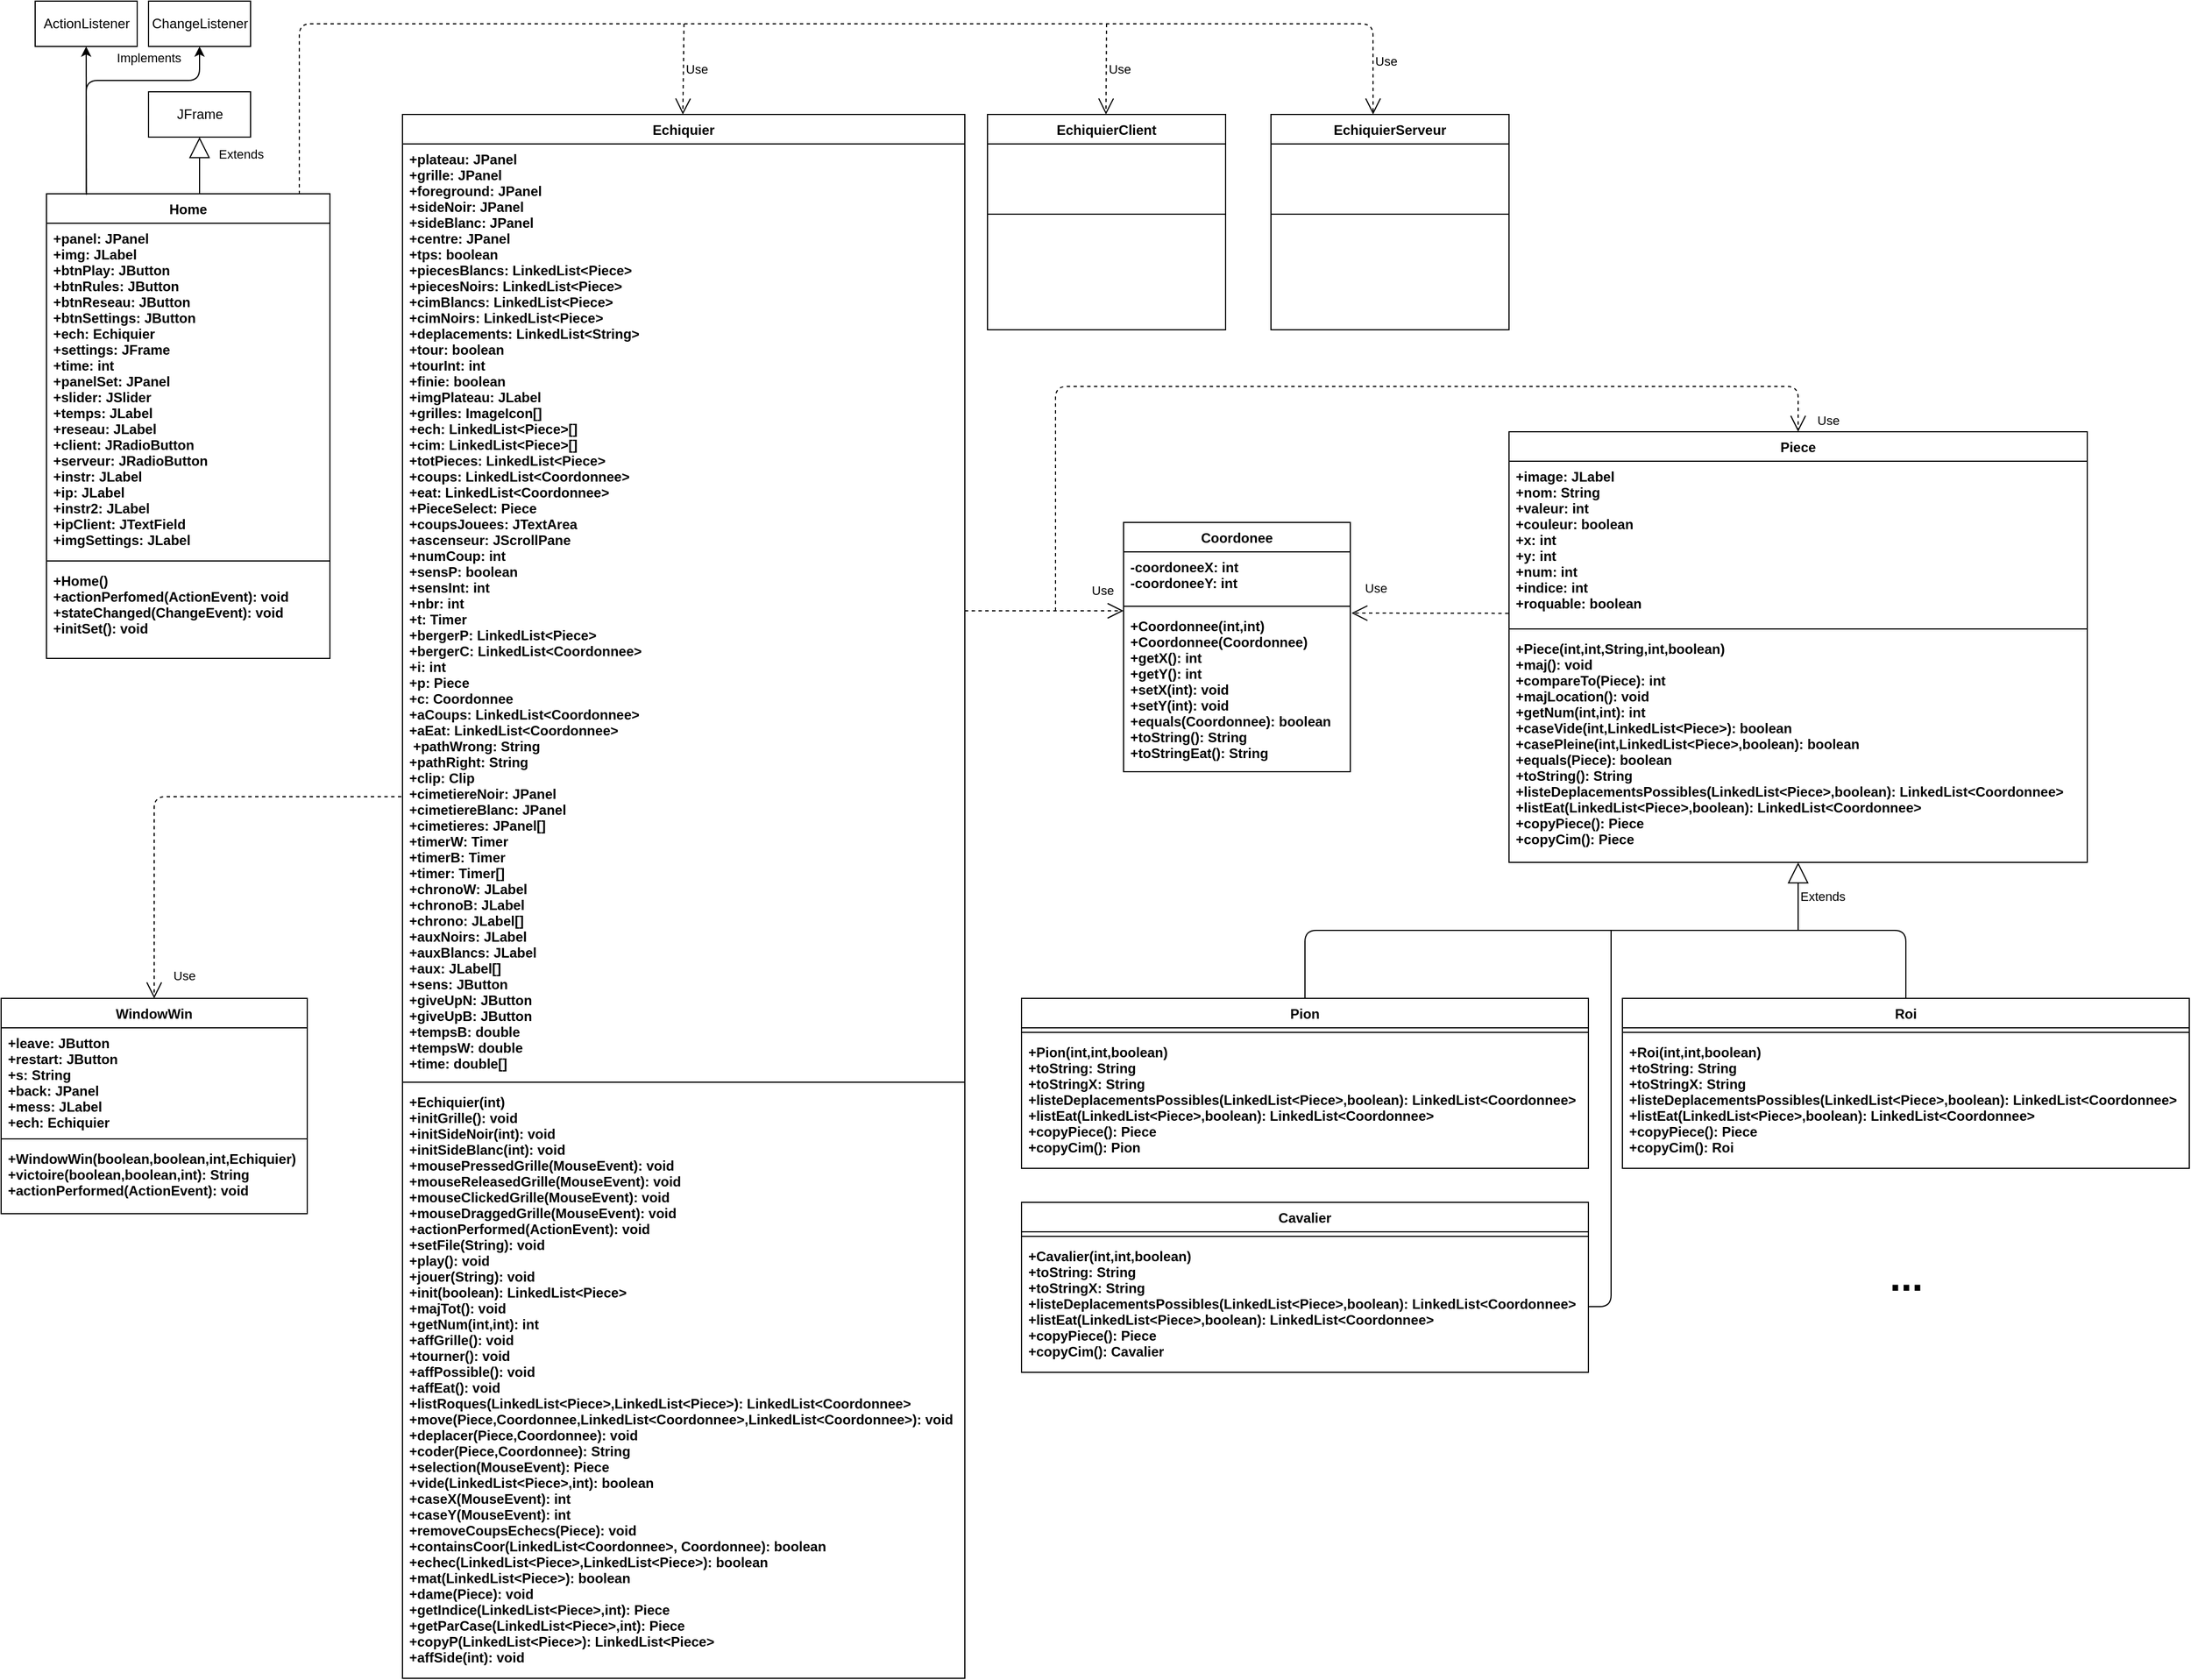 <mxfile version="13.1.3" type="device"><diagram id="C5RBs43oDa-KdzZeNtuy" name="Page-1"><mxGraphModel dx="2370" dy="2877" grid="1" gridSize="10" guides="1" tooltips="1" connect="1" arrows="1" fold="1" page="1" pageScale="1" pageWidth="827" pageHeight="1169" math="0" shadow="0"><root><mxCell id="WIyWlLk6GJQsqaUBKTNV-0"/><mxCell id="WIyWlLk6GJQsqaUBKTNV-1" parent="WIyWlLk6GJQsqaUBKTNV-0"/><mxCell id="EvKyKtrYnLj9LfoDnFla-3" value="Echiquier" style="swimlane;fontStyle=1;align=center;verticalAlign=top;childLayout=stackLayout;horizontal=1;startSize=26;horizontalStack=0;resizeParent=1;resizeLast=0;collapsible=1;marginBottom=0;rounded=0;shadow=0;strokeWidth=1;" vertex="1" parent="WIyWlLk6GJQsqaUBKTNV-1"><mxGeometry x="414" y="40" width="496" height="1380" as="geometry"><mxRectangle x="550" y="140" width="160" height="26" as="alternateBounds"/></mxGeometry></mxCell><mxCell id="EvKyKtrYnLj9LfoDnFla-4" value="+plateau: JPanel&#10;+grille: JPanel&#10;+foreground: JPanel&#10;+sideNoir: JPanel&#10;+sideBlanc: JPanel&#10;+centre: JPanel&#10;+tps: boolean&#10;+piecesBlancs: LinkedList&lt;Piece&gt;&#10;+piecesNoirs: LinkedList&lt;Piece&gt;&#10;+cimBlancs: LinkedList&lt;Piece&gt;&#10;+cimNoirs: LinkedList&lt;Piece&gt;&#10;+deplacements: LinkedList&lt;String&gt;&#10;+tour: boolean&#10;+tourInt: int&#10;+finie: boolean&#10;+imgPlateau: JLabel&#10;+grilles: ImageIcon[]&#10;+ech: LinkedList&lt;Piece&gt;[]&#10;+cim: LinkedList&lt;Piece&gt;[]&#10;+totPieces: LinkedList&lt;Piece&gt;&#10;+coups: LinkedList&lt;Coordonnee&gt;&#10;+eat: LinkedList&lt;Coordonnee&gt;&#10;+PieceSelect: Piece&#10;+coupsJouees: JTextArea&#10;+ascenseur: JScrollPane&#10;+numCoup: int&#10;+sensP: boolean&#10;+sensInt: int&#10;+nbr: int&#10;+t: Timer&#10;+bergerP: LinkedList&lt;Piece&gt;&#10;+bergerC: LinkedList&lt;Coordonnee&gt;&#10;+i: int&#10;+p: Piece&#10;+c: Coordonnee&#10;+aCoups: LinkedList&lt;Coordonnee&gt;&#10;+aEat: LinkedList&lt;Coordonnee&gt;&#10; +pathWrong: String&#10;+pathRight: String&#10;+clip: Clip&#10;+cimetiereNoir: JPanel&#10;+cimetiereBlanc: JPanel&#10;+cimetieres: JPanel[]&#10;+timerW: Timer&#10;+timerB: Timer&#10;+timer: Timer[]&#10;+chronoW: JLabel&#10;+chronoB: JLabel&#10;+chrono: JLabel[]&#10;+auxNoirs: JLabel&#10;+auxBlancs: JLabel&#10;+aux: JLabel[]&#10;+sens: JButton&#10;+giveUpN: JButton&#10;+giveUpB: JButton&#10;+tempsB: double&#10;+tempsW: double&#10;+time: double[]" style="text;align=left;verticalAlign=top;spacingLeft=4;spacingRight=4;overflow=hidden;rotatable=0;points=[[0,0.5],[1,0.5]];portConstraint=eastwest;fontStyle=1" vertex="1" parent="EvKyKtrYnLj9LfoDnFla-3"><mxGeometry y="26" width="496" height="824" as="geometry"/></mxCell><mxCell id="EvKyKtrYnLj9LfoDnFla-5" value="" style="line;html=1;strokeWidth=1;align=left;verticalAlign=middle;spacingTop=-1;spacingLeft=3;spacingRight=3;rotatable=0;labelPosition=right;points=[];portConstraint=eastwest;fontStyle=1" vertex="1" parent="EvKyKtrYnLj9LfoDnFla-3"><mxGeometry y="850" width="496" height="8" as="geometry"/></mxCell><mxCell id="EvKyKtrYnLj9LfoDnFla-6" value="+Echiquier(int)&#10;+initGrille(): void&#10;+initSideNoir(int): void&#10;+initSideBlanc(int): void&#10;+mousePressedGrille(MouseEvent): void&#10;+mouseReleasedGrille(MouseEvent): void&#10;+mouseClickedGrille(MouseEvent): void&#10;+mouseDraggedGrille(MouseEvent): void&#10;+actionPerformed(ActionEvent): void&#10;+setFile(String): void&#10;+play(): void&#10;+jouer(String): void&#10;+init(boolean): LinkedList&lt;Piece&gt;&#10;+majTot(): void&#10;+getNum(int,int): int&#10;+affGrille(): void&#10;+tourner(): void&#10;+affPossible(): void&#10;+affEat(): void&#10;+listRoques(LinkedList&lt;Piece&gt;,LinkedList&lt;Piece&gt;): LinkedList&lt;Coordonnee&gt;&#10;+move(Piece,Coordonnee,LinkedList&lt;Coordonnee&gt;,LinkedList&lt;Coordonnee&gt;): void&#10;+deplacer(Piece,Coordonnee): void&#10;+coder(Piece,Coordonnee): String&#10;+selection(MouseEvent): Piece&#10;+vide(LinkedList&lt;Piece&gt;,int): boolean&#10;+caseX(MouseEvent): int&#10;+caseY(MouseEvent): int&#10;+removeCoupsEchecs(Piece): void&#10;+containsCoor(LinkedList&lt;Coordonnee&gt;, Coordonnee): boolean&#10;+echec(LinkedList&lt;Piece&gt;,LinkedList&lt;Piece&gt;): boolean&#10;+mat(LinkedList&lt;Piece&gt;): boolean&#10;+dame(Piece): void&#10;+getIndice(LinkedList&lt;Piece&gt;,int): Piece&#10;+getParCase(LinkedList&lt;Piece&gt;,int): Piece&#10;+copyP(LinkedList&lt;Piece&gt;): LinkedList&lt;Piece&gt;&#10;+affSide(int): void" style="text;align=left;verticalAlign=top;spacingLeft=4;spacingRight=4;overflow=hidden;rotatable=0;points=[[0,0.5],[1,0.5]];portConstraint=eastwest;fontStyle=1" vertex="1" parent="EvKyKtrYnLj9LfoDnFla-3"><mxGeometry y="858" width="496" height="512" as="geometry"/></mxCell><mxCell id="EvKyKtrYnLj9LfoDnFla-8" style="edgeStyle=orthogonalEdgeStyle;rounded=0;orthogonalLoop=1;jettySize=auto;html=1;exitX=1;exitY=0.5;exitDx=0;exitDy=0;fontStyle=1" edge="1" parent="EvKyKtrYnLj9LfoDnFla-3" source="EvKyKtrYnLj9LfoDnFla-6" target="EvKyKtrYnLj9LfoDnFla-6"><mxGeometry relative="1" as="geometry"/></mxCell><mxCell id="EvKyKtrYnLj9LfoDnFla-10" value="EchiquierClient" style="swimlane;fontStyle=1;align=center;verticalAlign=top;childLayout=stackLayout;horizontal=1;startSize=26;horizontalStack=0;resizeParent=1;resizeLast=0;collapsible=1;marginBottom=0;rounded=0;shadow=0;strokeWidth=1;" vertex="1" parent="WIyWlLk6GJQsqaUBKTNV-1"><mxGeometry x="930" y="40" width="210" height="190" as="geometry"><mxRectangle x="550" y="140" width="160" height="26" as="alternateBounds"/></mxGeometry></mxCell><mxCell id="EvKyKtrYnLj9LfoDnFla-12" value="" style="line;html=1;strokeWidth=1;align=left;verticalAlign=middle;spacingTop=-1;spacingLeft=3;spacingRight=3;rotatable=0;labelPosition=right;points=[];portConstraint=eastwest;fontStyle=1" vertex="1" parent="EvKyKtrYnLj9LfoDnFla-10"><mxGeometry y="26" width="210" height="124" as="geometry"/></mxCell><mxCell id="EvKyKtrYnLj9LfoDnFla-15" value="EchiquierServeur" style="swimlane;fontStyle=1;align=center;verticalAlign=top;childLayout=stackLayout;horizontal=1;startSize=26;horizontalStack=0;resizeParent=1;resizeLast=0;collapsible=1;marginBottom=0;rounded=0;shadow=0;strokeWidth=1;" vertex="1" parent="WIyWlLk6GJQsqaUBKTNV-1"><mxGeometry x="1180" y="40" width="210" height="190" as="geometry"><mxRectangle x="550" y="140" width="160" height="26" as="alternateBounds"/></mxGeometry></mxCell><mxCell id="EvKyKtrYnLj9LfoDnFla-16" value="" style="line;html=1;strokeWidth=1;align=left;verticalAlign=middle;spacingTop=-1;spacingLeft=3;spacingRight=3;rotatable=0;labelPosition=right;points=[];portConstraint=eastwest;fontStyle=1" vertex="1" parent="EvKyKtrYnLj9LfoDnFla-15"><mxGeometry y="26" width="210" height="124" as="geometry"/></mxCell><mxCell id="EvKyKtrYnLj9LfoDnFla-32" value="WindowWin" style="swimlane;fontStyle=1;align=center;verticalAlign=top;childLayout=stackLayout;horizontal=1;startSize=26;horizontalStack=0;resizeParent=1;resizeLast=0;collapsible=1;marginBottom=0;rounded=0;shadow=0;strokeWidth=1;" vertex="1" parent="WIyWlLk6GJQsqaUBKTNV-1"><mxGeometry x="60" y="820" width="270" height="190" as="geometry"><mxRectangle x="550" y="140" width="160" height="26" as="alternateBounds"/></mxGeometry></mxCell><mxCell id="EvKyKtrYnLj9LfoDnFla-33" value="+leave: JButton&#10;+restart: JButton&#10;+s: String&#10;+back: JPanel&#10;+mess: JLabel&#10;+ech: Echiquier" style="text;align=left;verticalAlign=top;spacingLeft=4;spacingRight=4;overflow=hidden;rotatable=0;points=[[0,0.5],[1,0.5]];portConstraint=eastwest;fontStyle=1" vertex="1" parent="EvKyKtrYnLj9LfoDnFla-32"><mxGeometry y="26" width="270" height="94" as="geometry"/></mxCell><mxCell id="EvKyKtrYnLj9LfoDnFla-34" value="" style="line;html=1;strokeWidth=1;align=left;verticalAlign=middle;spacingTop=-1;spacingLeft=3;spacingRight=3;rotatable=0;labelPosition=right;points=[];portConstraint=eastwest;fontStyle=1" vertex="1" parent="EvKyKtrYnLj9LfoDnFla-32"><mxGeometry y="120" width="270" height="8" as="geometry"/></mxCell><mxCell id="EvKyKtrYnLj9LfoDnFla-35" value="+WindowWin(boolean,boolean,int,Echiquier)&#10;+victoire(boolean,boolean,int): String&#10;+actionPerformed(ActionEvent): void" style="text;align=left;verticalAlign=top;spacingLeft=4;spacingRight=4;overflow=hidden;rotatable=0;points=[[0,0.5],[1,0.5]];portConstraint=eastwest;fontStyle=1" vertex="1" parent="EvKyKtrYnLj9LfoDnFla-32"><mxGeometry y="128" width="270" height="62" as="geometry"/></mxCell><mxCell id="EvKyKtrYnLj9LfoDnFla-40" value="Piece" style="swimlane;fontStyle=1;align=center;verticalAlign=top;childLayout=stackLayout;horizontal=1;startSize=26;horizontalStack=0;resizeParent=1;resizeLast=0;collapsible=1;marginBottom=0;rounded=0;shadow=0;strokeWidth=1;" vertex="1" parent="WIyWlLk6GJQsqaUBKTNV-1"><mxGeometry x="1390" y="320" width="510" height="380" as="geometry"><mxRectangle x="550" y="140" width="160" height="26" as="alternateBounds"/></mxGeometry></mxCell><mxCell id="EvKyKtrYnLj9LfoDnFla-41" value="+image: JLabel&#10;+nom: String&#10;+valeur: int&#10;+couleur: boolean&#10;+x: int&#10;+y: int&#10;+num: int&#10;+indice: int&#10;+roquable: boolean" style="text;align=left;verticalAlign=top;spacingLeft=4;spacingRight=4;overflow=hidden;rotatable=0;points=[[0,0.5],[1,0.5]];portConstraint=eastwest;fontStyle=1" vertex="1" parent="EvKyKtrYnLj9LfoDnFla-40"><mxGeometry y="26" width="510" height="144" as="geometry"/></mxCell><mxCell id="EvKyKtrYnLj9LfoDnFla-42" value="" style="line;html=1;strokeWidth=1;align=left;verticalAlign=middle;spacingTop=-1;spacingLeft=3;spacingRight=3;rotatable=0;labelPosition=right;points=[];portConstraint=eastwest;fontStyle=1" vertex="1" parent="EvKyKtrYnLj9LfoDnFla-40"><mxGeometry y="170" width="510" height="8" as="geometry"/></mxCell><mxCell id="EvKyKtrYnLj9LfoDnFla-43" value="+Piece(int,int,String,int,boolean)&#10;+maj(): void&#10;+compareTo(Piece): int&#10;+majLocation(): void&#10;+getNum(int,int): int&#10;+caseVide(int,LinkedList&lt;Piece&gt;): boolean&#10;+casePleine(int,LinkedList&lt;Piece&gt;,boolean): boolean&#10;+equals(Piece): boolean&#10;+toString(): String&#10;+listeDeplacementsPossibles(LinkedList&lt;Piece&gt;,boolean): LinkedList&lt;Coordonnee&gt;&#10;+listEat(LinkedList&lt;Piece&gt;,boolean): LinkedList&lt;Coordonnee&gt;&#10;+copyPiece(): Piece&#10;+copyCim(): Piece" style="text;align=left;verticalAlign=top;spacingLeft=4;spacingRight=4;overflow=hidden;rotatable=0;points=[[0,0.5],[1,0.5]];portConstraint=eastwest;fontStyle=1" vertex="1" parent="EvKyKtrYnLj9LfoDnFla-40"><mxGeometry y="178" width="510" height="192" as="geometry"/></mxCell><mxCell id="EvKyKtrYnLj9LfoDnFla-44" value="Pion" style="swimlane;fontStyle=1;align=center;verticalAlign=top;childLayout=stackLayout;horizontal=1;startSize=26;horizontalStack=0;resizeParent=1;resizeLast=0;collapsible=1;marginBottom=0;rounded=0;shadow=0;strokeWidth=1;" vertex="1" parent="WIyWlLk6GJQsqaUBKTNV-1"><mxGeometry x="960" y="820" width="500" height="150" as="geometry"><mxRectangle x="550" y="140" width="160" height="26" as="alternateBounds"/></mxGeometry></mxCell><mxCell id="EvKyKtrYnLj9LfoDnFla-46" value="" style="line;html=1;strokeWidth=1;align=left;verticalAlign=middle;spacingTop=-1;spacingLeft=3;spacingRight=3;rotatable=0;labelPosition=right;points=[];portConstraint=eastwest;fontStyle=1" vertex="1" parent="EvKyKtrYnLj9LfoDnFla-44"><mxGeometry y="26" width="500" height="8" as="geometry"/></mxCell><mxCell id="EvKyKtrYnLj9LfoDnFla-47" value="+Pion(int,int,boolean)&#10;+toString: String&#10;+toStringX: String&#10;+listeDeplacementsPossibles(LinkedList&lt;Piece&gt;,boolean): LinkedList&lt;Coordonnee&gt;&#10;+listEat(LinkedList&lt;Piece&gt;,boolean): LinkedList&lt;Coordonnee&gt;&#10;+copyPiece(): Piece&#10;+copyCim(): Pion" style="text;align=left;verticalAlign=top;spacingLeft=4;spacingRight=4;overflow=hidden;rotatable=0;points=[[0,0.5],[1,0.5]];portConstraint=eastwest;fontStyle=1" vertex="1" parent="EvKyKtrYnLj9LfoDnFla-44"><mxGeometry y="34" width="500" height="116" as="geometry"/></mxCell><mxCell id="EvKyKtrYnLj9LfoDnFla-48" value="Roi" style="swimlane;fontStyle=1;align=center;verticalAlign=top;childLayout=stackLayout;horizontal=1;startSize=26;horizontalStack=0;resizeParent=1;resizeLast=0;collapsible=1;marginBottom=0;rounded=0;shadow=0;strokeWidth=1;" vertex="1" parent="WIyWlLk6GJQsqaUBKTNV-1"><mxGeometry x="1490" y="820" width="500" height="150" as="geometry"><mxRectangle x="550" y="140" width="160" height="26" as="alternateBounds"/></mxGeometry></mxCell><mxCell id="EvKyKtrYnLj9LfoDnFla-49" value="" style="line;html=1;strokeWidth=1;align=left;verticalAlign=middle;spacingTop=-1;spacingLeft=3;spacingRight=3;rotatable=0;labelPosition=right;points=[];portConstraint=eastwest;fontStyle=1" vertex="1" parent="EvKyKtrYnLj9LfoDnFla-48"><mxGeometry y="26" width="500" height="8" as="geometry"/></mxCell><mxCell id="EvKyKtrYnLj9LfoDnFla-50" value="+Roi(int,int,boolean)&#10;+toString: String&#10;+toStringX: String&#10;+listeDeplacementsPossibles(LinkedList&lt;Piece&gt;,boolean): LinkedList&lt;Coordonnee&gt;&#10;+listEat(LinkedList&lt;Piece&gt;,boolean): LinkedList&lt;Coordonnee&gt;&#10;+copyPiece(): Piece&#10;+copyCim(): Roi" style="text;align=left;verticalAlign=top;spacingLeft=4;spacingRight=4;overflow=hidden;rotatable=0;points=[[0,0.5],[1,0.5]];portConstraint=eastwest;fontStyle=1" vertex="1" parent="EvKyKtrYnLj9LfoDnFla-48"><mxGeometry y="34" width="500" height="116" as="geometry"/></mxCell><mxCell id="EvKyKtrYnLj9LfoDnFla-51" value="Cavalier" style="swimlane;fontStyle=1;align=center;verticalAlign=top;childLayout=stackLayout;horizontal=1;startSize=26;horizontalStack=0;resizeParent=1;resizeLast=0;collapsible=1;marginBottom=0;rounded=0;shadow=0;strokeWidth=1;" vertex="1" parent="WIyWlLk6GJQsqaUBKTNV-1"><mxGeometry x="960" y="1000" width="500" height="150" as="geometry"><mxRectangle x="550" y="140" width="160" height="26" as="alternateBounds"/></mxGeometry></mxCell><mxCell id="EvKyKtrYnLj9LfoDnFla-52" value="" style="line;html=1;strokeWidth=1;align=left;verticalAlign=middle;spacingTop=-1;spacingLeft=3;spacingRight=3;rotatable=0;labelPosition=right;points=[];portConstraint=eastwest;fontStyle=1" vertex="1" parent="EvKyKtrYnLj9LfoDnFla-51"><mxGeometry y="26" width="500" height="8" as="geometry"/></mxCell><mxCell id="EvKyKtrYnLj9LfoDnFla-53" value="+Cavalier(int,int,boolean)&#10;+toString: String&#10;+toStringX: String&#10;+listeDeplacementsPossibles(LinkedList&lt;Piece&gt;,boolean): LinkedList&lt;Coordonnee&gt;&#10;+listEat(LinkedList&lt;Piece&gt;,boolean): LinkedList&lt;Coordonnee&gt;&#10;+copyPiece(): Piece&#10;+copyCim(): Cavalier" style="text;align=left;verticalAlign=top;spacingLeft=4;spacingRight=4;overflow=hidden;rotatable=0;points=[[0,0.5],[1,0.5]];portConstraint=eastwest;fontStyle=1" vertex="1" parent="EvKyKtrYnLj9LfoDnFla-51"><mxGeometry y="34" width="500" height="116" as="geometry"/></mxCell><mxCell id="EvKyKtrYnLj9LfoDnFla-36" value="Coordonee" style="swimlane;fontStyle=1;align=center;verticalAlign=top;childLayout=stackLayout;horizontal=1;startSize=26;horizontalStack=0;resizeParent=1;resizeLast=0;collapsible=1;marginBottom=0;rounded=0;shadow=0;strokeWidth=1;" vertex="1" parent="WIyWlLk6GJQsqaUBKTNV-1"><mxGeometry x="1050" y="400" width="200" height="220" as="geometry"><mxRectangle x="550" y="140" width="160" height="26" as="alternateBounds"/></mxGeometry></mxCell><mxCell id="EvKyKtrYnLj9LfoDnFla-37" value="-coordoneeX: int&#10;-coordoneeY: int" style="text;align=left;verticalAlign=top;spacingLeft=4;spacingRight=4;overflow=hidden;rotatable=0;points=[[0,0.5],[1,0.5]];portConstraint=eastwest;fontStyle=1" vertex="1" parent="EvKyKtrYnLj9LfoDnFla-36"><mxGeometry y="26" width="200" height="44" as="geometry"/></mxCell><mxCell id="EvKyKtrYnLj9LfoDnFla-38" value="" style="line;html=1;strokeWidth=1;align=left;verticalAlign=middle;spacingTop=-1;spacingLeft=3;spacingRight=3;rotatable=0;labelPosition=right;points=[];portConstraint=eastwest;fontStyle=1" vertex="1" parent="EvKyKtrYnLj9LfoDnFla-36"><mxGeometry y="70" width="200" height="8" as="geometry"/></mxCell><mxCell id="EvKyKtrYnLj9LfoDnFla-39" value="+Coordonnee(int,int)&#10;+Coordonnee(Coordonnee)&#10;+getX(): int&#10;+getY(): int&#10;+setX(int): void&#10;+setY(int): void&#10;+equals(Coordonnee): boolean&#10;+toString(): String&#10;+toStringEat(): String" style="text;align=left;verticalAlign=top;spacingLeft=4;spacingRight=4;overflow=hidden;rotatable=0;points=[[0,0.5],[1,0.5]];portConstraint=eastwest;fontStyle=1" vertex="1" parent="EvKyKtrYnLj9LfoDnFla-36"><mxGeometry y="78" width="200" height="142" as="geometry"/></mxCell><mxCell id="EvKyKtrYnLj9LfoDnFla-54" value="Use" style="endArrow=open;endSize=12;dashed=1;html=1;align=left;" edge="1" parent="WIyWlLk6GJQsqaUBKTNV-1"><mxGeometry width="160" relative="1" as="geometry"><mxPoint x="662.29" y="-40" as="sourcePoint"/><mxPoint x="661.29" y="40" as="targetPoint"/></mxGeometry></mxCell><mxCell id="EvKyKtrYnLj9LfoDnFla-55" value="Use" style="endArrow=open;endSize=12;dashed=1;html=1;align=left;entryX=0.429;entryY=0;entryDx=0;entryDy=0;entryPerimeter=0;exitX=0.892;exitY=0.001;exitDx=0;exitDy=0;exitPerimeter=0;" edge="1" parent="WIyWlLk6GJQsqaUBKTNV-1" source="zkfFHV4jXpPFQw0GAbJ--17" target="EvKyKtrYnLj9LfoDnFla-15"><mxGeometry x="0.92" width="160" relative="1" as="geometry"><mxPoint x="353" y="-40" as="sourcePoint"/><mxPoint x="1284.5" y="40" as="targetPoint"/><Array as="points"><mxPoint x="323" y="-40"/><mxPoint x="1270" y="-40"/></Array><mxPoint as="offset"/></mxGeometry></mxCell><mxCell id="EvKyKtrYnLj9LfoDnFla-56" value="Use" style="endArrow=open;endSize=12;dashed=1;html=1;align=left;" edge="1" parent="WIyWlLk6GJQsqaUBKTNV-1"><mxGeometry width="160" relative="1" as="geometry"><mxPoint x="1035" y="-40" as="sourcePoint"/><mxPoint x="1034.5" y="40" as="targetPoint"/></mxGeometry></mxCell><mxCell id="EvKyKtrYnLj9LfoDnFla-71" value="Use" style="endArrow=open;endSize=12;dashed=1;html=1;align=left;entryX=0.5;entryY=0;entryDx=0;entryDy=0;exitX=-0.002;exitY=0.699;exitDx=0;exitDy=0;exitPerimeter=0;" edge="1" parent="WIyWlLk6GJQsqaUBKTNV-1" source="EvKyKtrYnLj9LfoDnFla-4" target="EvKyKtrYnLj9LfoDnFla-32"><mxGeometry x="0.899" y="15" width="160" relative="1" as="geometry"><mxPoint x="90" y="690" as="sourcePoint"/><mxPoint x="250" y="690" as="targetPoint"/><Array as="points"><mxPoint x="195" y="642"/></Array><mxPoint as="offset"/></mxGeometry></mxCell><mxCell id="EvKyKtrYnLj9LfoDnFla-72" value="Use" style="endArrow=open;endSize=12;dashed=1;html=1;align=left;exitX=1;exitY=0.5;exitDx=0;exitDy=0;entryX=0;entryY=0;entryDx=0;entryDy=0;entryPerimeter=0;" edge="1" parent="WIyWlLk6GJQsqaUBKTNV-1" source="EvKyKtrYnLj9LfoDnFla-4" target="EvKyKtrYnLj9LfoDnFla-39"><mxGeometry x="0.571" y="18" width="160" relative="1" as="geometry"><mxPoint x="980" y="450" as="sourcePoint"/><mxPoint x="1140" y="450" as="targetPoint"/><mxPoint as="offset"/></mxGeometry></mxCell><mxCell id="EvKyKtrYnLj9LfoDnFla-73" value="Use" style="endArrow=open;endSize=12;dashed=1;html=1;align=left;entryX=0.5;entryY=0;entryDx=0;entryDy=0;" edge="1" parent="WIyWlLk6GJQsqaUBKTNV-1" target="EvKyKtrYnLj9LfoDnFla-40"><mxGeometry x="0.978" y="15" width="160" relative="1" as="geometry"><mxPoint x="990" y="478" as="sourcePoint"/><mxPoint x="1140" y="450" as="targetPoint"/><Array as="points"><mxPoint x="990" y="460"/><mxPoint x="990" y="280"/><mxPoint x="1645" y="280"/></Array><mxPoint as="offset"/></mxGeometry></mxCell><mxCell id="EvKyKtrYnLj9LfoDnFla-74" value="Use" style="endArrow=open;endSize=12;dashed=1;html=1;align=left;exitX=-0.001;exitY=0.932;exitDx=0;exitDy=0;exitPerimeter=0;" edge="1" parent="WIyWlLk6GJQsqaUBKTNV-1" source="EvKyKtrYnLj9LfoDnFla-41"><mxGeometry x="0.866" y="-22" width="160" relative="1" as="geometry"><mxPoint x="1070" y="450" as="sourcePoint"/><mxPoint x="1251" y="480" as="targetPoint"/><mxPoint as="offset"/></mxGeometry></mxCell><mxCell id="EvKyKtrYnLj9LfoDnFla-77" value="" style="endArrow=none;html=1;align=left;entryX=0.5;entryY=0;entryDx=0;entryDy=0;exitX=0.5;exitY=0;exitDx=0;exitDy=0;" edge="1" parent="WIyWlLk6GJQsqaUBKTNV-1" source="EvKyKtrYnLj9LfoDnFla-44" target="EvKyKtrYnLj9LfoDnFla-48"><mxGeometry width="50" height="50" relative="1" as="geometry"><mxPoint x="1210" y="760" as="sourcePoint"/><mxPoint x="1410" y="690" as="targetPoint"/><Array as="points"><mxPoint x="1210" y="760"/><mxPoint x="1740" y="760"/></Array></mxGeometry></mxCell><mxCell id="EvKyKtrYnLj9LfoDnFla-78" value="" style="endArrow=none;html=1;align=left;entryX=1;entryY=0.5;entryDx=0;entryDy=0;" edge="1" parent="WIyWlLk6GJQsqaUBKTNV-1" target="EvKyKtrYnLj9LfoDnFla-53"><mxGeometry width="50" height="50" relative="1" as="geometry"><mxPoint x="1480" y="760" as="sourcePoint"/><mxPoint x="1490" y="1092" as="targetPoint"/><Array as="points"><mxPoint x="1480" y="1092"/></Array></mxGeometry></mxCell><mxCell id="EvKyKtrYnLj9LfoDnFla-79" value="Extends" style="endArrow=block;endSize=16;endFill=0;html=1;align=left;entryX=0.5;entryY=1;entryDx=0;entryDy=0;" edge="1" parent="WIyWlLk6GJQsqaUBKTNV-1" target="EvKyKtrYnLj9LfoDnFla-40"><mxGeometry width="160" relative="1" as="geometry"><mxPoint x="1645" y="760" as="sourcePoint"/><mxPoint x="1470" y="720" as="targetPoint"/></mxGeometry></mxCell><mxCell id="EvKyKtrYnLj9LfoDnFla-87" value="&lt;b&gt;&lt;font style=&quot;font-size: 35px&quot;&gt;...&lt;/font&gt;&lt;/b&gt;" style="text;html=1;align=center;verticalAlign=middle;resizable=0;points=[];autosize=1;" vertex="1" parent="WIyWlLk6GJQsqaUBKTNV-1"><mxGeometry x="1720" y="1050" width="40" height="30" as="geometry"/></mxCell><mxCell id="zkfFHV4jXpPFQw0GAbJ--17" value="Home" style="swimlane;fontStyle=1;align=center;verticalAlign=top;childLayout=stackLayout;horizontal=1;startSize=26;horizontalStack=0;resizeParent=1;resizeLast=0;collapsible=1;marginBottom=0;rounded=0;shadow=0;strokeWidth=1;" parent="WIyWlLk6GJQsqaUBKTNV-1" vertex="1"><mxGeometry x="100" y="110" width="250" height="410" as="geometry"><mxRectangle x="550" y="140" width="160" height="26" as="alternateBounds"/></mxGeometry></mxCell><mxCell id="zkfFHV4jXpPFQw0GAbJ--18" value="+panel: JPanel&#10;+img: JLabel&#10;+btnPlay: JButton&#10;+btnRules: JButton&#10;+btnReseau: JButton&#10;+btnSettings: JButton&#10;+ech: Echiquier&#10;+settings: JFrame&#10;+time: int&#10;+panelSet: JPanel&#10;+slider: JSlider&#10;+temps: JLabel&#10;+reseau: JLabel&#10;+client: JRadioButton&#10;+serveur: JRadioButton&#10;+instr: JLabel&#10;+ip: JLabel&#10;+instr2: JLabel&#10;+ipClient: JTextField&#10;+imgSettings: JLabel" style="text;align=left;verticalAlign=top;spacingLeft=4;spacingRight=4;overflow=hidden;rotatable=0;points=[[0,0.5],[1,0.5]];portConstraint=eastwest;fontStyle=1" parent="zkfFHV4jXpPFQw0GAbJ--17" vertex="1"><mxGeometry y="26" width="250" height="294" as="geometry"/></mxCell><mxCell id="zkfFHV4jXpPFQw0GAbJ--23" value="" style="line;html=1;strokeWidth=1;align=left;verticalAlign=middle;spacingTop=-1;spacingLeft=3;spacingRight=3;rotatable=0;labelPosition=right;points=[];portConstraint=eastwest;fontStyle=1" parent="zkfFHV4jXpPFQw0GAbJ--17" vertex="1"><mxGeometry y="320" width="250" height="8" as="geometry"/></mxCell><mxCell id="zkfFHV4jXpPFQw0GAbJ--24" value="+Home()&#10;+actionPerfomed(ActionEvent): void&#10;+stateChanged(ChangeEvent): void&#10;+initSet(): void" style="text;align=left;verticalAlign=top;spacingLeft=4;spacingRight=4;overflow=hidden;rotatable=0;points=[[0,0.5],[1,0.5]];portConstraint=eastwest;fontStyle=1" parent="zkfFHV4jXpPFQw0GAbJ--17" vertex="1"><mxGeometry y="328" width="250" height="82" as="geometry"/></mxCell><mxCell id="EvKyKtrYnLj9LfoDnFla-92" value="" style="rounded=0;whiteSpace=wrap;html=1;labelBackgroundColor=#000000;strokeColor=#000000;fillColor=#FFFFFF;gradientColor=none;align=left;" vertex="1" parent="WIyWlLk6GJQsqaUBKTNV-1"><mxGeometry x="190" y="20" width="90" height="40" as="geometry"/></mxCell><mxCell id="EvKyKtrYnLj9LfoDnFla-93" value="JFrame" style="text;html=1;align=center;verticalAlign=middle;resizable=0;points=[];autosize=1;" vertex="1" parent="WIyWlLk6GJQsqaUBKTNV-1"><mxGeometry x="205" y="30" width="60" height="20" as="geometry"/></mxCell><mxCell id="EvKyKtrYnLj9LfoDnFla-94" value="" style="rounded=0;whiteSpace=wrap;html=1;labelBackgroundColor=#000000;strokeColor=#000000;fillColor=#FFFFFF;gradientColor=none;align=left;" vertex="1" parent="WIyWlLk6GJQsqaUBKTNV-1"><mxGeometry x="90" y="-60" width="90" height="40" as="geometry"/></mxCell><mxCell id="EvKyKtrYnLj9LfoDnFla-95" value="Extends" style="endArrow=block;endSize=16;endFill=0;html=1;align=left;exitX=0.54;exitY=0;exitDx=0;exitDy=0;exitPerimeter=0;" edge="1" parent="WIyWlLk6GJQsqaUBKTNV-1" source="zkfFHV4jXpPFQw0GAbJ--17"><mxGeometry x="0.4" y="-15" width="160" relative="1" as="geometry"><mxPoint x="280" y="-100" as="sourcePoint"/><mxPoint x="235" y="60" as="targetPoint"/><mxPoint as="offset"/></mxGeometry></mxCell><mxCell id="EvKyKtrYnLj9LfoDnFla-96" value="" style="rounded=0;whiteSpace=wrap;html=1;labelBackgroundColor=#000000;strokeColor=#000000;fillColor=#FFFFFF;gradientColor=none;align=left;" vertex="1" parent="WIyWlLk6GJQsqaUBKTNV-1"><mxGeometry x="190" y="-60" width="90" height="40" as="geometry"/></mxCell><mxCell id="EvKyKtrYnLj9LfoDnFla-97" value="" style="endArrow=classic;html=1;align=left;entryX=0.5;entryY=1;entryDx=0;entryDy=0;exitX=0.141;exitY=0.002;exitDx=0;exitDy=0;exitPerimeter=0;" edge="1" parent="WIyWlLk6GJQsqaUBKTNV-1" source="zkfFHV4jXpPFQw0GAbJ--17" target="EvKyKtrYnLj9LfoDnFla-94"><mxGeometry width="50" height="50" relative="1" as="geometry"><mxPoint x="330" y="110" as="sourcePoint"/><mxPoint x="380" y="60" as="targetPoint"/></mxGeometry></mxCell><mxCell id="EvKyKtrYnLj9LfoDnFla-98" value="" style="endArrow=classic;html=1;align=left;" edge="1" parent="WIyWlLk6GJQsqaUBKTNV-1"><mxGeometry width="50" height="50" relative="1" as="geometry"><mxPoint x="140" y="20" as="sourcePoint"/><mxPoint x="140" y="20" as="targetPoint"/></mxGeometry></mxCell><mxCell id="EvKyKtrYnLj9LfoDnFla-99" value="" style="endArrow=classic;html=1;align=left;exitX=0.14;exitY=-0.002;exitDx=0;exitDy=0;exitPerimeter=0;entryX=0.5;entryY=1;entryDx=0;entryDy=0;" edge="1" parent="WIyWlLk6GJQsqaUBKTNV-1" source="zkfFHV4jXpPFQw0GAbJ--17" target="EvKyKtrYnLj9LfoDnFla-96"><mxGeometry width="50" height="50" relative="1" as="geometry"><mxPoint x="140" y="10" as="sourcePoint"/><mxPoint x="380" y="60" as="targetPoint"/><Array as="points"><mxPoint x="135" y="10"/><mxPoint x="235" y="10"/></Array></mxGeometry></mxCell><mxCell id="EvKyKtrYnLj9LfoDnFla-100" value="&lt;font style=&quot;font-size: 11px&quot;&gt;Implements&lt;/font&gt;" style="text;html=1;align=center;verticalAlign=middle;resizable=0;points=[];autosize=1;" vertex="1" parent="WIyWlLk6GJQsqaUBKTNV-1"><mxGeometry x="155" y="-20" width="70" height="20" as="geometry"/></mxCell><mxCell id="EvKyKtrYnLj9LfoDnFla-101" value="ActionListener" style="text;html=1;align=center;verticalAlign=middle;resizable=0;points=[];autosize=1;" vertex="1" parent="WIyWlLk6GJQsqaUBKTNV-1"><mxGeometry x="90" y="-50" width="90" height="20" as="geometry"/></mxCell><mxCell id="EvKyKtrYnLj9LfoDnFla-102" value="ChangeListener" style="text;html=1;align=center;verticalAlign=middle;resizable=0;points=[];autosize=1;" vertex="1" parent="WIyWlLk6GJQsqaUBKTNV-1"><mxGeometry x="185" y="-50" width="100" height="20" as="geometry"/></mxCell></root></mxGraphModel></diagram></mxfile>